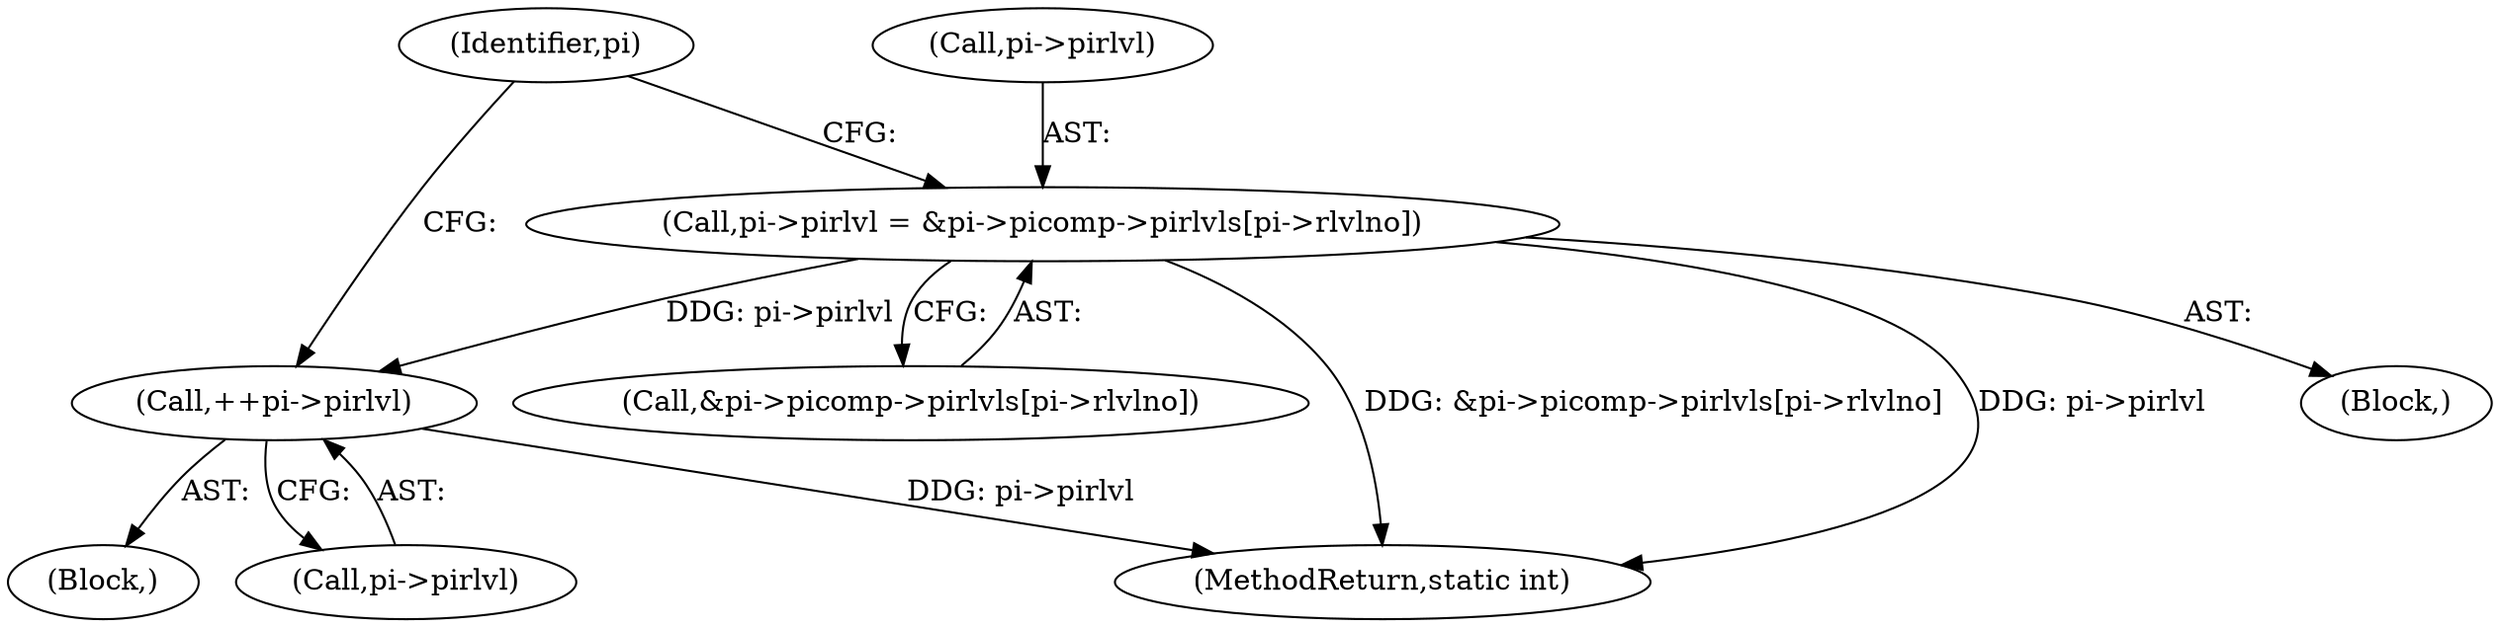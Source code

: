 digraph "0_jasper_aa0b0f79ade5eef8b0e7a214c03f5af54b36ba7d@pointer" {
"1000435" [label="(Call,++pi->pirlvl)"];
"1000399" [label="(Call,pi->pirlvl = &pi->picomp->pirlvls[pi->rlvlno])"];
"1000403" [label="(Call,&pi->picomp->pirlvls[pi->rlvlno])"];
"1000416" [label="(Identifier,pi)"];
"1000400" [label="(Call,pi->pirlvl)"];
"1000699" [label="(MethodReturn,static int)"];
"1000391" [label="(Block,)"];
"1000435" [label="(Call,++pi->pirlvl)"];
"1000430" [label="(Block,)"];
"1000436" [label="(Call,pi->pirlvl)"];
"1000399" [label="(Call,pi->pirlvl = &pi->picomp->pirlvls[pi->rlvlno])"];
"1000435" -> "1000430"  [label="AST: "];
"1000435" -> "1000436"  [label="CFG: "];
"1000436" -> "1000435"  [label="AST: "];
"1000416" -> "1000435"  [label="CFG: "];
"1000435" -> "1000699"  [label="DDG: pi->pirlvl"];
"1000399" -> "1000435"  [label="DDG: pi->pirlvl"];
"1000399" -> "1000391"  [label="AST: "];
"1000399" -> "1000403"  [label="CFG: "];
"1000400" -> "1000399"  [label="AST: "];
"1000403" -> "1000399"  [label="AST: "];
"1000416" -> "1000399"  [label="CFG: "];
"1000399" -> "1000699"  [label="DDG: &pi->picomp->pirlvls[pi->rlvlno]"];
"1000399" -> "1000699"  [label="DDG: pi->pirlvl"];
}
